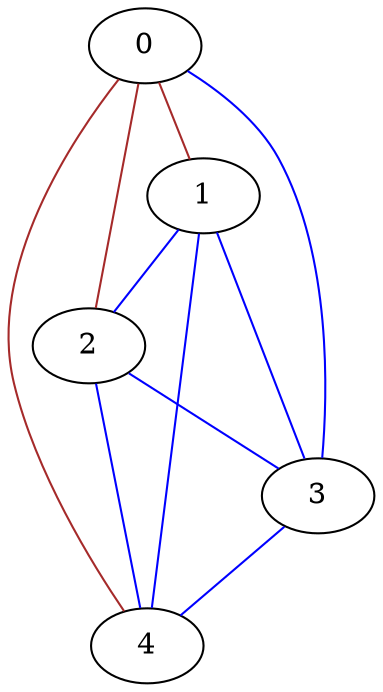 strict graph "complete_graph(5)" {
0;
1;
2;
3;
4;
0 -- 1  [color=brown];
0 -- 2  [color=brown];
0 -- 3  [color=blue];
0 -- 4  [color=brown];
1 -- 2  [color=blue];
1 -- 3  [color=blue];
1 -- 4  [color=blue];
2 -- 3  [color=blue];
2 -- 4  [color=blue];
3 -- 4  [color=blue];
}

